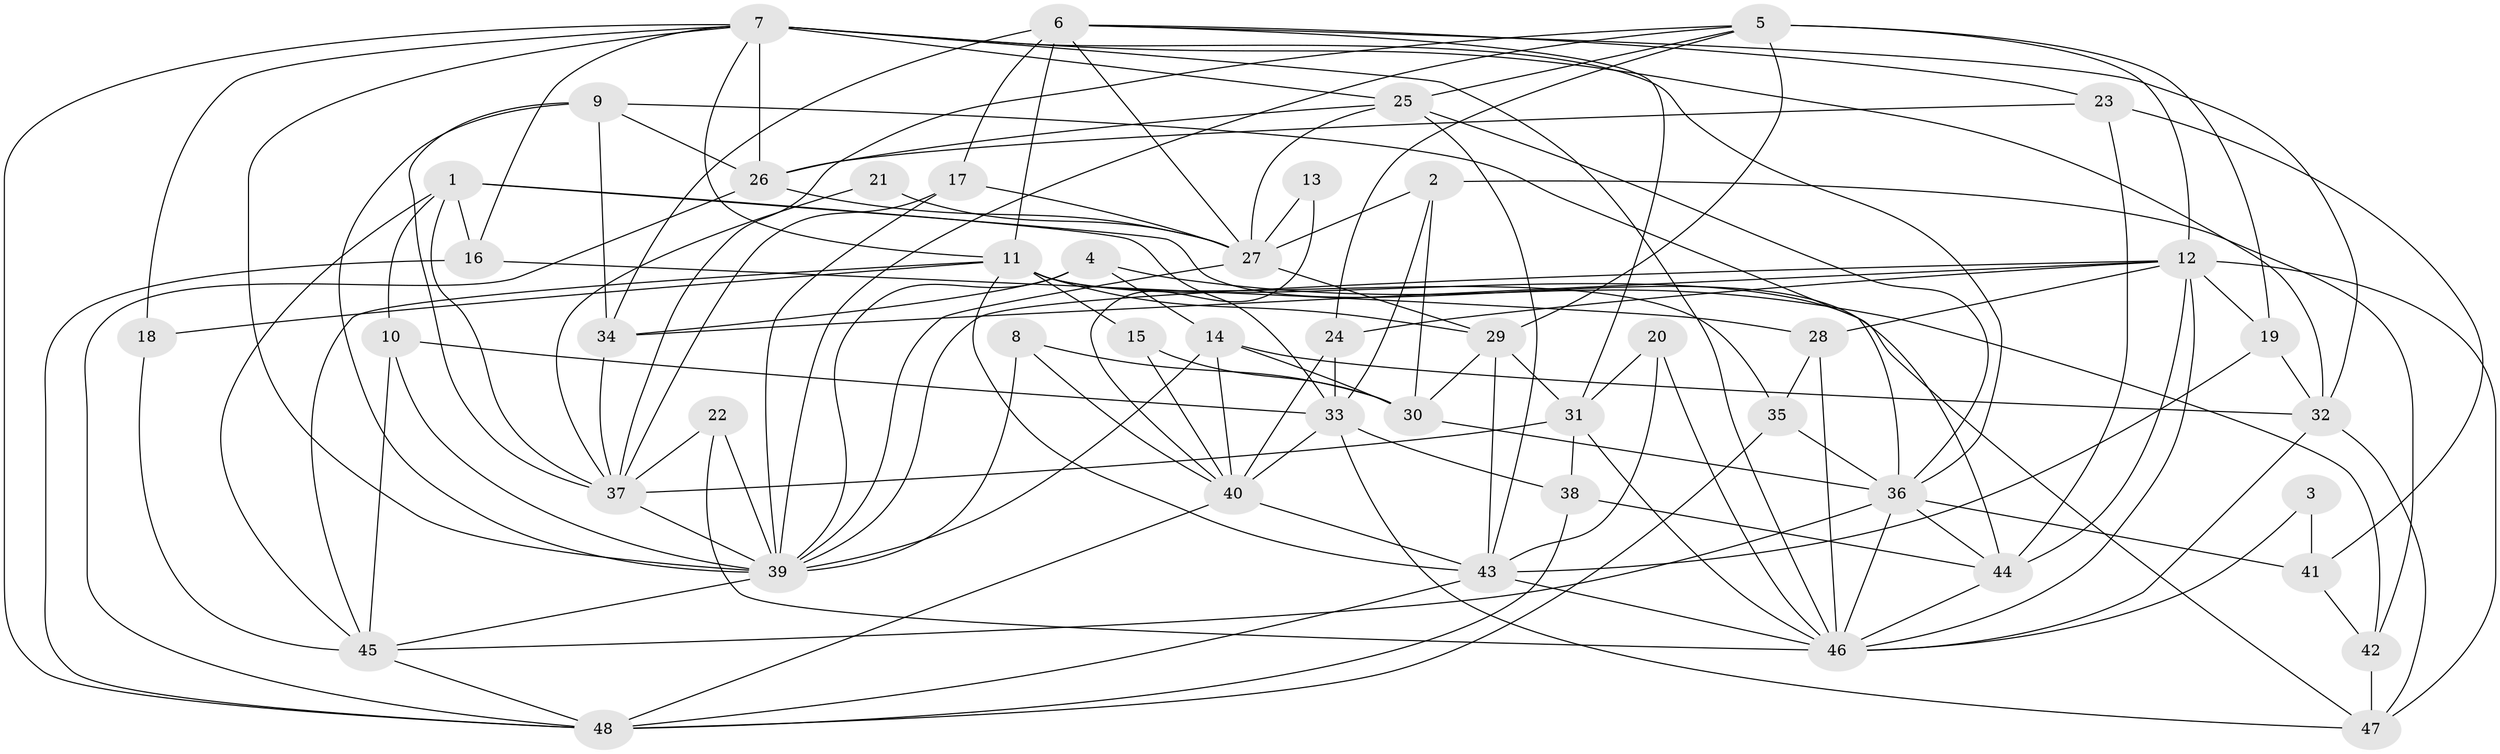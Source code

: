 // original degree distribution, {3: 0.3263157894736842, 2: 0.1368421052631579, 5: 0.21052631578947367, 4: 0.17894736842105263, 6: 0.09473684210526316, 7: 0.042105263157894736, 11: 0.010526315789473684}
// Generated by graph-tools (version 1.1) at 2025/50/03/09/25 03:50:11]
// undirected, 48 vertices, 136 edges
graph export_dot {
graph [start="1"]
  node [color=gray90,style=filled];
  1;
  2;
  3;
  4;
  5;
  6;
  7;
  8;
  9;
  10;
  11;
  12;
  13;
  14;
  15;
  16;
  17;
  18;
  19;
  20;
  21;
  22;
  23;
  24;
  25;
  26;
  27;
  28;
  29;
  30;
  31;
  32;
  33;
  34;
  35;
  36;
  37;
  38;
  39;
  40;
  41;
  42;
  43;
  44;
  45;
  46;
  47;
  48;
  1 -- 10 [weight=1.0];
  1 -- 16 [weight=1.0];
  1 -- 33 [weight=1.0];
  1 -- 37 [weight=1.0];
  1 -- 44 [weight=1.0];
  1 -- 45 [weight=1.0];
  2 -- 27 [weight=1.0];
  2 -- 30 [weight=1.0];
  2 -- 33 [weight=1.0];
  2 -- 42 [weight=1.0];
  3 -- 41 [weight=1.0];
  3 -- 46 [weight=1.0];
  4 -- 14 [weight=1.0];
  4 -- 34 [weight=1.0];
  4 -- 39 [weight=1.0];
  4 -- 42 [weight=1.0];
  5 -- 12 [weight=1.0];
  5 -- 19 [weight=1.0];
  5 -- 24 [weight=1.0];
  5 -- 25 [weight=1.0];
  5 -- 29 [weight=1.0];
  5 -- 37 [weight=1.0];
  5 -- 39 [weight=1.0];
  6 -- 11 [weight=1.0];
  6 -- 17 [weight=1.0];
  6 -- 23 [weight=1.0];
  6 -- 27 [weight=1.0];
  6 -- 31 [weight=1.0];
  6 -- 32 [weight=1.0];
  6 -- 34 [weight=1.0];
  7 -- 11 [weight=1.0];
  7 -- 16 [weight=1.0];
  7 -- 18 [weight=1.0];
  7 -- 25 [weight=2.0];
  7 -- 26 [weight=1.0];
  7 -- 32 [weight=1.0];
  7 -- 36 [weight=1.0];
  7 -- 39 [weight=1.0];
  7 -- 46 [weight=1.0];
  7 -- 48 [weight=1.0];
  8 -- 30 [weight=1.0];
  8 -- 39 [weight=1.0];
  8 -- 40 [weight=1.0];
  9 -- 26 [weight=1.0];
  9 -- 34 [weight=1.0];
  9 -- 36 [weight=1.0];
  9 -- 37 [weight=1.0];
  9 -- 39 [weight=1.0];
  10 -- 33 [weight=1.0];
  10 -- 39 [weight=1.0];
  10 -- 45 [weight=1.0];
  11 -- 15 [weight=1.0];
  11 -- 18 [weight=1.0];
  11 -- 29 [weight=1.0];
  11 -- 35 [weight=1.0];
  11 -- 43 [weight=1.0];
  11 -- 45 [weight=1.0];
  11 -- 47 [weight=1.0];
  12 -- 19 [weight=1.0];
  12 -- 24 [weight=1.0];
  12 -- 28 [weight=1.0];
  12 -- 34 [weight=1.0];
  12 -- 39 [weight=1.0];
  12 -- 44 [weight=2.0];
  12 -- 46 [weight=1.0];
  12 -- 47 [weight=1.0];
  13 -- 27 [weight=1.0];
  13 -- 40 [weight=1.0];
  14 -- 30 [weight=1.0];
  14 -- 32 [weight=1.0];
  14 -- 39 [weight=1.0];
  14 -- 40 [weight=1.0];
  15 -- 30 [weight=1.0];
  15 -- 40 [weight=1.0];
  16 -- 28 [weight=1.0];
  16 -- 48 [weight=1.0];
  17 -- 27 [weight=1.0];
  17 -- 37 [weight=1.0];
  17 -- 39 [weight=1.0];
  18 -- 45 [weight=1.0];
  19 -- 32 [weight=1.0];
  19 -- 43 [weight=1.0];
  20 -- 31 [weight=1.0];
  20 -- 43 [weight=1.0];
  20 -- 46 [weight=1.0];
  21 -- 27 [weight=1.0];
  21 -- 37 [weight=1.0];
  22 -- 37 [weight=1.0];
  22 -- 39 [weight=1.0];
  22 -- 46 [weight=1.0];
  23 -- 26 [weight=1.0];
  23 -- 41 [weight=1.0];
  23 -- 44 [weight=1.0];
  24 -- 33 [weight=1.0];
  24 -- 40 [weight=2.0];
  25 -- 26 [weight=1.0];
  25 -- 27 [weight=1.0];
  25 -- 36 [weight=1.0];
  25 -- 43 [weight=2.0];
  26 -- 27 [weight=1.0];
  26 -- 48 [weight=1.0];
  27 -- 29 [weight=1.0];
  27 -- 39 [weight=1.0];
  28 -- 35 [weight=1.0];
  28 -- 46 [weight=1.0];
  29 -- 30 [weight=1.0];
  29 -- 31 [weight=1.0];
  29 -- 43 [weight=1.0];
  30 -- 36 [weight=1.0];
  31 -- 37 [weight=1.0];
  31 -- 38 [weight=1.0];
  31 -- 46 [weight=1.0];
  32 -- 46 [weight=1.0];
  32 -- 47 [weight=1.0];
  33 -- 38 [weight=1.0];
  33 -- 40 [weight=1.0];
  33 -- 47 [weight=1.0];
  34 -- 37 [weight=1.0];
  35 -- 36 [weight=1.0];
  35 -- 48 [weight=1.0];
  36 -- 41 [weight=1.0];
  36 -- 44 [weight=1.0];
  36 -- 45 [weight=1.0];
  36 -- 46 [weight=1.0];
  37 -- 39 [weight=1.0];
  38 -- 44 [weight=1.0];
  38 -- 48 [weight=1.0];
  39 -- 45 [weight=1.0];
  40 -- 43 [weight=1.0];
  40 -- 48 [weight=1.0];
  41 -- 42 [weight=1.0];
  42 -- 47 [weight=1.0];
  43 -- 46 [weight=1.0];
  43 -- 48 [weight=1.0];
  44 -- 46 [weight=1.0];
  45 -- 48 [weight=1.0];
}
